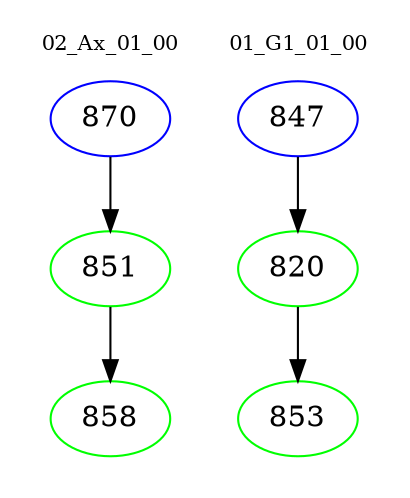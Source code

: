 digraph{
subgraph cluster_0 {
color = white
label = "02_Ax_01_00";
fontsize=10;
T0_870 [label="870", color="blue"]
T0_870 -> T0_851 [color="black"]
T0_851 [label="851", color="green"]
T0_851 -> T0_858 [color="black"]
T0_858 [label="858", color="green"]
}
subgraph cluster_1 {
color = white
label = "01_G1_01_00";
fontsize=10;
T1_847 [label="847", color="blue"]
T1_847 -> T1_820 [color="black"]
T1_820 [label="820", color="green"]
T1_820 -> T1_853 [color="black"]
T1_853 [label="853", color="green"]
}
}
